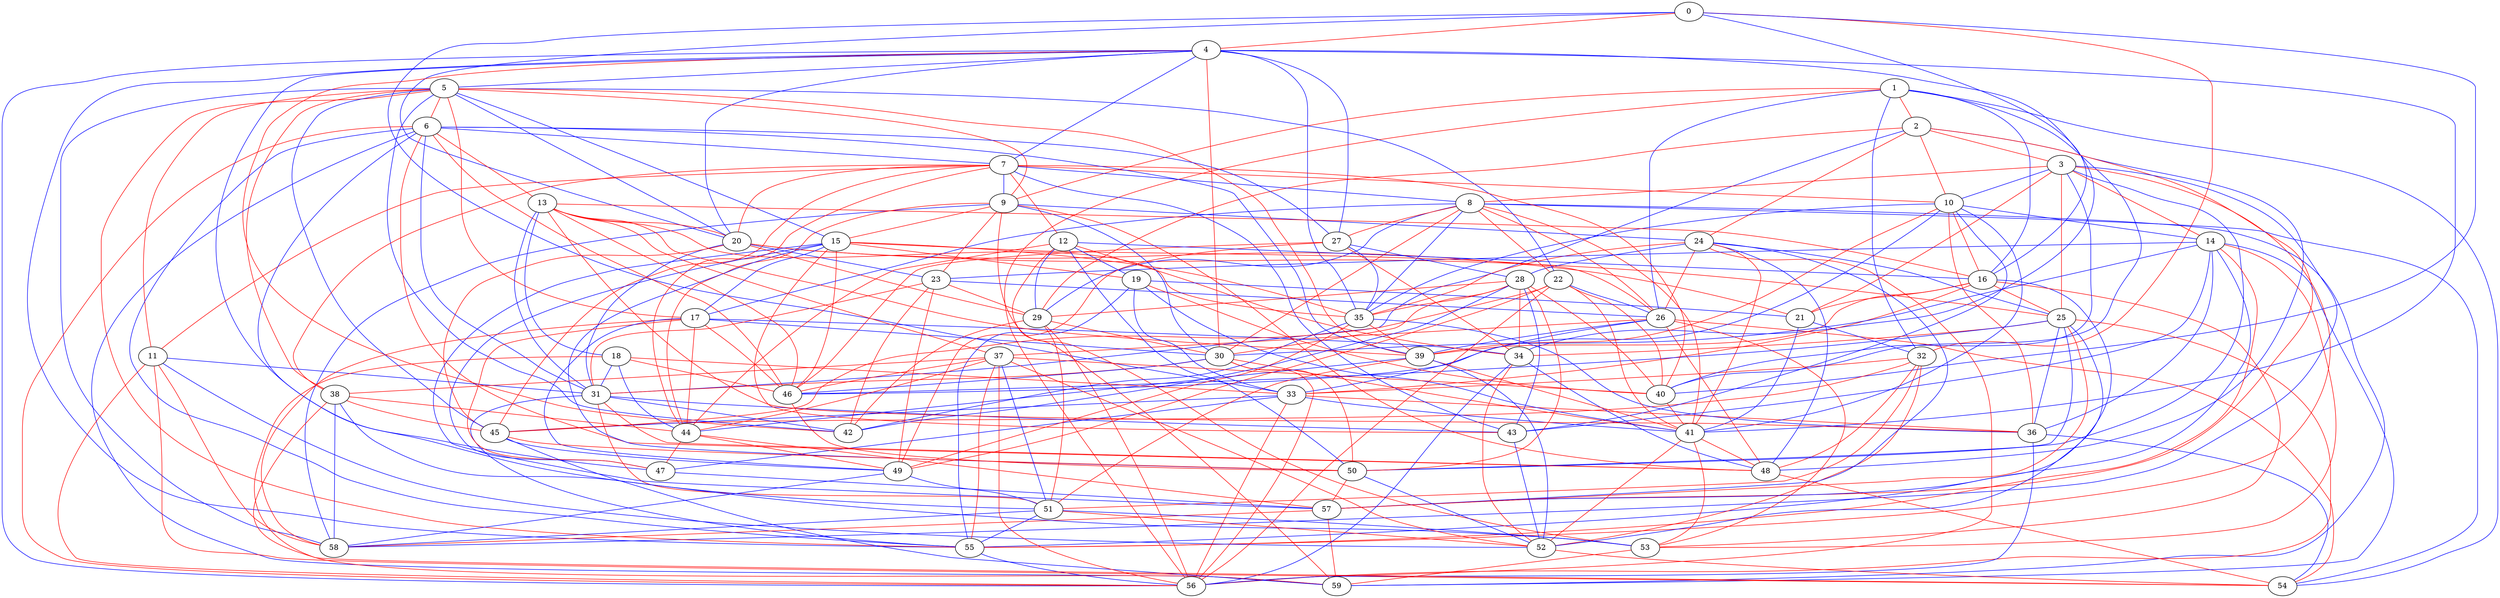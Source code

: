 graph anyrelation {
    overlap = false;

    // Node Properties


    "0" -- "4" [color=red, penwidth=1]
"0" -- "16" [color=blue, penwidth=1]
"0" -- "20" [color=blue, penwidth=1]
"0" -- "32" [color=red, penwidth=1]
"0" -- "33" [color=blue, penwidth=1]
"0" -- "40" [color=blue, penwidth=1]
"1" -- "2" [color=red, penwidth=1]
"1" -- "9" [color=red, penwidth=1]
"1" -- "16" [color=blue, penwidth=1]
"1" -- "26" [color=blue, penwidth=1]
"1" -- "32" [color=blue, penwidth=1]
"1" -- "40" [color=blue, penwidth=1]
"1" -- "54" [color=blue, penwidth=1]
"1" -- "56" [color=red, penwidth=1]
"2" -- "3" [color=red, penwidth=1]
"2" -- "10" [color=red, penwidth=1]
"2" -- "24" [color=red, penwidth=1]
"2" -- "29" [color=red, penwidth=1]
"2" -- "31" [color=blue, penwidth=1]
"2" -- "48" [color=blue, penwidth=1]
"2" -- "57" [color=red, penwidth=1]
"3" -- "8" [color=red, penwidth=1]
"3" -- "10" [color=blue, penwidth=1]
"3" -- "14" [color=red, penwidth=1]
"3" -- "21" [color=red, penwidth=1]
"3" -- "25" [color=red, penwidth=1]
"3" -- "40" [color=blue, penwidth=1]
"3" -- "50" [color=blue, penwidth=1]
"3" -- "55" [color=red, penwidth=1]
"3" -- "58" [color=blue, penwidth=1]
"4" -- "5" [color=blue, penwidth=1]
"4" -- "7" [color=blue, penwidth=1]
"4" -- "20" [color=blue, penwidth=1]
"4" -- "27" [color=blue, penwidth=1]
"4" -- "30" [color=red, penwidth=1]
"4" -- "34" [color=blue, penwidth=1]
"4" -- "35" [color=blue, penwidth=1]
"4" -- "41" [color=blue, penwidth=1]
"4" -- "42" [color=red, penwidth=1]
"4" -- "47" [color=blue, penwidth=1]
"4" -- "55" [color=blue, penwidth=1]
"4" -- "56" [color=blue, penwidth=1]
"5" -- "6" [color=red, penwidth=1]
"5" -- "9" [color=red, penwidth=1]
"5" -- "11" [color=red, penwidth=1]
"5" -- "15" [color=blue, penwidth=1]
"5" -- "17" [color=red, penwidth=1]
"5" -- "20" [color=blue, penwidth=1]
"5" -- "22" [color=blue, penwidth=1]
"5" -- "38" [color=red, penwidth=1]
"5" -- "39" [color=red, penwidth=1]
"5" -- "42" [color=blue, penwidth=1]
"5" -- "45" [color=blue, penwidth=1]
"5" -- "55" [color=red, penwidth=1]
"5" -- "58" [color=blue, penwidth=1]
"6" -- "7" [color=blue, penwidth=1]
"6" -- "13" [color=red, penwidth=1]
"6" -- "27" [color=blue, penwidth=1]
"6" -- "31" [color=blue, penwidth=1]
"6" -- "39" [color=blue, penwidth=1]
"6" -- "46" [color=red, penwidth=1]
"6" -- "48" [color=red, penwidth=1]
"6" -- "51" [color=blue, penwidth=1]
"6" -- "55" [color=blue, penwidth=1]
"6" -- "56" [color=red, penwidth=1]
"6" -- "59" [color=blue, penwidth=1]
"7" -- "8" [color=blue, penwidth=1]
"7" -- "9" [color=blue, penwidth=1]
"7" -- "10" [color=red, penwidth=1]
"7" -- "11" [color=red, penwidth=1]
"7" -- "12" [color=red, penwidth=1]
"7" -- "20" [color=red, penwidth=1]
"7" -- "38" [color=red, penwidth=1]
"7" -- "40" [color=red, penwidth=1]
"7" -- "43" [color=blue, penwidth=1]
"7" -- "44" [color=red, penwidth=1]
"7" -- "45" [color=red, penwidth=1]
"8" -- "17" [color=blue, penwidth=1]
"8" -- "22" [color=red, penwidth=1]
"8" -- "26" [color=red, penwidth=1]
"8" -- "27" [color=red, penwidth=1]
"8" -- "29" [color=blue, penwidth=1]
"8" -- "30" [color=red, penwidth=1]
"8" -- "35" [color=blue, penwidth=1]
"8" -- "41" [color=red, penwidth=1]
"8" -- "54" [color=blue, penwidth=1]
"8" -- "59" [color=blue, penwidth=1]
"9" -- "15" [color=red, penwidth=1]
"9" -- "23" [color=red, penwidth=1]
"9" -- "24" [color=blue, penwidth=1]
"9" -- "30" [color=blue, penwidth=1]
"9" -- "44" [color=red, penwidth=1]
"9" -- "48" [color=red, penwidth=1]
"9" -- "53" [color=red, penwidth=1]
"9" -- "58" [color=blue, penwidth=1]
"10" -- "14" [color=blue, penwidth=1]
"10" -- "16" [color=red, penwidth=1]
"10" -- "35" [color=blue, penwidth=1]
"10" -- "36" [color=red, penwidth=1]
"10" -- "39" [color=red, penwidth=1]
"10" -- "41" [color=blue, penwidth=1]
"10" -- "43" [color=blue, penwidth=1]
"10" -- "46" [color=blue, penwidth=1]
"11" -- "31" [color=blue, penwidth=1]
"11" -- "52" [color=blue, penwidth=1]
"11" -- "54" [color=red, penwidth=1]
"11" -- "56" [color=red, penwidth=1]
"11" -- "58" [color=red, penwidth=1]
"12" -- "16" [color=blue, penwidth=1]
"12" -- "19" [color=blue, penwidth=1]
"12" -- "29" [color=blue, penwidth=1]
"12" -- "34" [color=red, penwidth=1]
"12" -- "44" [color=red, penwidth=1]
"12" -- "50" [color=blue, penwidth=1]
"12" -- "59" [color=red, penwidth=1]
"13" -- "16" [color=red, penwidth=1]
"13" -- "18" [color=blue, penwidth=1]
"13" -- "20" [color=red, penwidth=1]
"13" -- "31" [color=blue, penwidth=1]
"13" -- "35" [color=red, penwidth=1]
"13" -- "36" [color=red, penwidth=1]
"13" -- "37" [color=red, penwidth=1]
"13" -- "39" [color=red, penwidth=1]
"13" -- "46" [color=red, penwidth=1]
"14" -- "23" [color=blue, penwidth=1]
"14" -- "30" [color=blue, penwidth=1]
"14" -- "36" [color=blue, penwidth=1]
"14" -- "43" [color=blue, penwidth=1]
"14" -- "53" [color=red, penwidth=1]
"14" -- "55" [color=red, penwidth=1]
"14" -- "57" [color=blue, penwidth=1]
"14" -- "59" [color=blue, penwidth=1]
"15" -- "17" [color=blue, penwidth=1]
"15" -- "19" [color=red, penwidth=1]
"15" -- "26" [color=red, penwidth=1]
"15" -- "35" [color=red, penwidth=1]
"15" -- "43" [color=red, penwidth=1]
"15" -- "46" [color=red, penwidth=1]
"15" -- "47" [color=blue, penwidth=1]
"15" -- "50" [color=blue, penwidth=1]
"15" -- "57" [color=blue, penwidth=1]
"16" -- "21" [color=red, penwidth=1]
"16" -- "25" [color=red, penwidth=1]
"16" -- "33" [color=red, penwidth=1]
"16" -- "39" [color=red, penwidth=1]
"16" -- "53" [color=red, penwidth=1]
"16" -- "55" [color=blue, penwidth=1]
"17" -- "30" [color=blue, penwidth=1]
"17" -- "34" [color=blue, penwidth=1]
"17" -- "44" [color=red, penwidth=1]
"17" -- "46" [color=red, penwidth=1]
"17" -- "47" [color=red, penwidth=1]
"17" -- "49" [color=blue, penwidth=1]
"17" -- "58" [color=red, penwidth=1]
"18" -- "31" [color=blue, penwidth=1]
"18" -- "33" [color=red, penwidth=1]
"18" -- "44" [color=blue, penwidth=1]
"18" -- "46" [color=red, penwidth=1]
"18" -- "54" [color=red, penwidth=1]
"19" -- "21" [color=blue, penwidth=1]
"19" -- "33" [color=blue, penwidth=1]
"19" -- "40" [color=red, penwidth=1]
"19" -- "41" [color=blue, penwidth=1]
"19" -- "55" [color=blue, penwidth=1]
"20" -- "21" [color=red, penwidth=1]
"20" -- "23" [color=blue, penwidth=1]
"20" -- "25" [color=red, penwidth=1]
"20" -- "29" [color=red, penwidth=1]
"20" -- "31" [color=blue, penwidth=1]
"20" -- "45" [color=red, penwidth=1]
"21" -- "32" [color=blue, penwidth=1]
"21" -- "41" [color=blue, penwidth=1]
"22" -- "26" [color=blue, penwidth=1]
"22" -- "40" [color=red, penwidth=1]
"22" -- "41" [color=red, penwidth=1]
"22" -- "45" [color=red, penwidth=1]
"22" -- "49" [color=red, penwidth=1]
"22" -- "56" [color=red, penwidth=1]
"23" -- "26" [color=blue, penwidth=1]
"23" -- "29" [color=red, penwidth=1]
"23" -- "31" [color=red, penwidth=1]
"23" -- "42" [color=red, penwidth=1]
"23" -- "49" [color=red, penwidth=1]
"24" -- "25" [color=blue, penwidth=1]
"24" -- "26" [color=red, penwidth=1]
"24" -- "28" [color=blue, penwidth=1]
"24" -- "35" [color=red, penwidth=1]
"24" -- "41" [color=red, penwidth=1]
"24" -- "48" [color=blue, penwidth=1]
"24" -- "56" [color=red, penwidth=1]
"24" -- "57" [color=blue, penwidth=1]
"25" -- "34" [color=red, penwidth=1]
"25" -- "36" [color=blue, penwidth=1]
"25" -- "46" [color=blue, penwidth=1]
"25" -- "50" [color=blue, penwidth=1]
"25" -- "52" [color=blue, penwidth=1]
"25" -- "56" [color=red, penwidth=1]
"25" -- "57" [color=red, penwidth=1]
"26" -- "33" [color=blue, penwidth=1]
"26" -- "37" [color=red, penwidth=1]
"26" -- "39" [color=blue, penwidth=1]
"26" -- "48" [color=red, penwidth=1]
"26" -- "53" [color=red, penwidth=1]
"26" -- "54" [color=red, penwidth=1]
"27" -- "28" [color=blue, penwidth=1]
"27" -- "34" [color=red, penwidth=1]
"27" -- "35" [color=blue, penwidth=1]
"27" -- "46" [color=red, penwidth=1]
"27" -- "49" [color=red, penwidth=1]
"28" -- "29" [color=red, penwidth=1]
"28" -- "30" [color=red, penwidth=1]
"28" -- "34" [color=red, penwidth=1]
"28" -- "35" [color=red, penwidth=1]
"28" -- "40" [color=red, penwidth=1]
"28" -- "42" [color=blue, penwidth=1]
"28" -- "43" [color=blue, penwidth=1]
"28" -- "50" [color=red, penwidth=1]
"29" -- "30" [color=red, penwidth=1]
"29" -- "42" [color=red, penwidth=1]
"29" -- "51" [color=red, penwidth=1]
"29" -- "56" [color=red, penwidth=1]
"30" -- "31" [color=red, penwidth=1]
"30" -- "41" [color=red, penwidth=1]
"30" -- "46" [color=blue, penwidth=1]
"30" -- "50" [color=red, penwidth=1]
"30" -- "56" [color=red, penwidth=1]
"31" -- "42" [color=blue, penwidth=1]
"31" -- "43" [color=blue, penwidth=1]
"31" -- "48" [color=red, penwidth=1]
"31" -- "51" [color=red, penwidth=1]
"31" -- "55" [color=blue, penwidth=1]
"32" -- "33" [color=red, penwidth=1]
"32" -- "45" [color=red, penwidth=1]
"32" -- "48" [color=red, penwidth=1]
"32" -- "51" [color=red, penwidth=1]
"32" -- "52" [color=red, penwidth=1]
"33" -- "36" [color=red, penwidth=1]
"33" -- "41" [color=blue, penwidth=1]
"33" -- "45" [color=blue, penwidth=1]
"33" -- "47" [color=blue, penwidth=1]
"33" -- "56" [color=red, penwidth=1]
"34" -- "48" [color=blue, penwidth=1]
"34" -- "52" [color=red, penwidth=1]
"34" -- "56" [color=blue, penwidth=1]
"35" -- "36" [color=blue, penwidth=1]
"35" -- "39" [color=red, penwidth=1]
"35" -- "42" [color=blue, penwidth=1]
"35" -- "49" [color=red, penwidth=1]
"36" -- "54" [color=blue, penwidth=1]
"36" -- "56" [color=blue, penwidth=1]
"37" -- "38" [color=red, penwidth=1]
"37" -- "40" [color=red, penwidth=1]
"37" -- "44" [color=red, penwidth=1]
"37" -- "46" [color=red, penwidth=1]
"37" -- "51" [color=blue, penwidth=1]
"37" -- "52" [color=red, penwidth=1]
"37" -- "55" [color=red, penwidth=1]
"37" -- "56" [color=red, penwidth=1]
"38" -- "44" [color=red, penwidth=1]
"38" -- "45" [color=red, penwidth=1]
"38" -- "53" [color=blue, penwidth=1]
"38" -- "58" [color=blue, penwidth=1]
"38" -- "59" [color=red, penwidth=1]
"39" -- "41" [color=red, penwidth=1]
"39" -- "44" [color=blue, penwidth=1]
"39" -- "51" [color=red, penwidth=1]
"39" -- "52" [color=blue, penwidth=1]
"40" -- "41" [color=red, penwidth=1]
"41" -- "48" [color=red, penwidth=1]
"41" -- "52" [color=red, penwidth=1]
"41" -- "53" [color=red, penwidth=1]
"43" -- "52" [color=blue, penwidth=1]
"44" -- "47" [color=red, penwidth=1]
"44" -- "49" [color=red, penwidth=1]
"44" -- "57" [color=red, penwidth=1]
"45" -- "49" [color=blue, penwidth=1]
"45" -- "50" [color=red, penwidth=1]
"45" -- "59" [color=blue, penwidth=1]
"46" -- "50" [color=red, penwidth=1]
"47" -- "57" [color=blue, penwidth=1]
"48" -- "54" [color=red, penwidth=1]
"49" -- "51" [color=blue, penwidth=1]
"49" -- "58" [color=blue, penwidth=1]
"50" -- "52" [color=blue, penwidth=1]
"50" -- "57" [color=red, penwidth=1]
"51" -- "52" [color=red, penwidth=1]
"51" -- "53" [color=blue, penwidth=1]
"51" -- "55" [color=blue, penwidth=1]
"51" -- "58" [color=blue, penwidth=1]
"52" -- "54" [color=red, penwidth=1]
"53" -- "59" [color=red, penwidth=1]
"55" -- "56" [color=blue, penwidth=1]
"57" -- "58" [color=red, penwidth=1]
"57" -- "59" [color=red, penwidth=1]
}